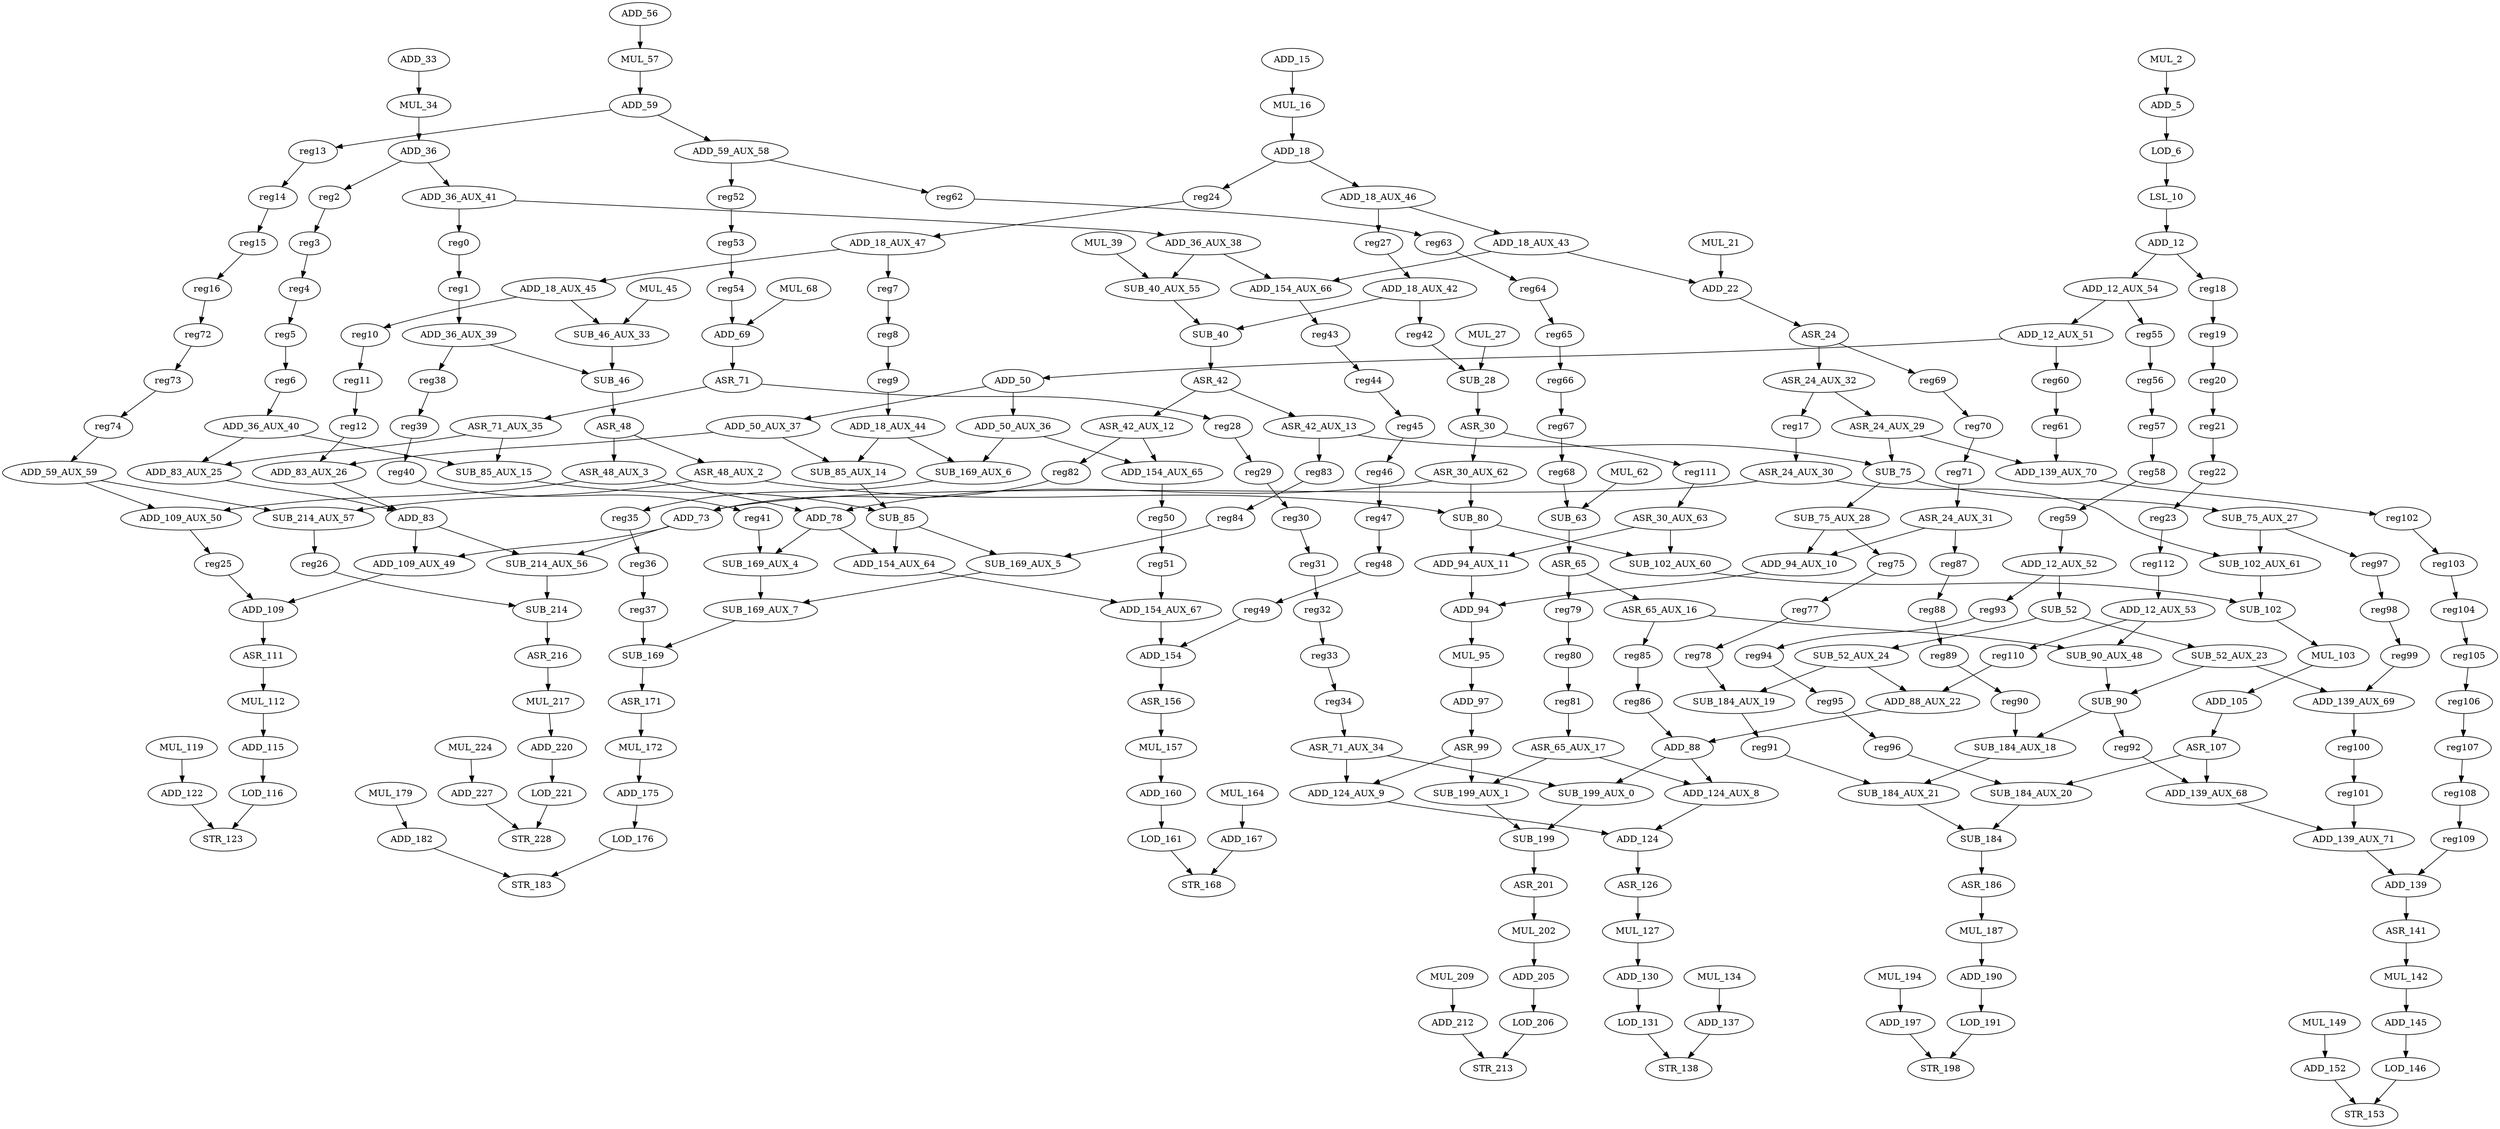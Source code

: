 digraph idctcol {
	ADD_167 [label = ADD_167 ];
	SUB_169_AUX_7 [label = SUB_169_AUX_7 ];
	ADD_36_AUX_40 [label = ADD_36_AUX_40 ];
	SUB_40 [label = SUB_40 ];
	LOD_116 [label = LOD_116 ];
	SUB_85 [label = SUB_85 ];
	MUL_157 [label = MUL_157 ];
	ASR_216 [label = ASR_216 ];
	SUB_52 [label = SUB_52 ];
	ADD_97 [label = ADD_97 ];
	ASR_42 [label = ASR_42 ];
	SUB_75_AUX_28 [label = SUB_75_AUX_28 ];
	SUB_169_AUX_5 [label = SUB_169_AUX_5 ];
	ADD_154_AUX_65 [label = ADD_154_AUX_65 ];
	ADD_139_AUX_71 [label = ADD_139_AUX_71 ];
	SUB_85_AUX_14 [label = SUB_85_AUX_14 ];
	ASR_65_AUX_17 [label = ASR_65_AUX_17 ];
	STR_213 [label = STR_213 ];
	ADD_137 [label = ADD_137 ];
	SUB_184_AUX_20 [label = SUB_184_AUX_20 ];
	ADD_105 [label = ADD_105 ];
	LOD_221 [label = LOD_221 ];
	LOD_191 [label = LOD_191 ];
	MUL_217 [label = MUL_217 ];
	ADD_190 [label = ADD_190 ];
	ADD_78 [label = ADD_78 ];
	ADD_22 [label = ADD_22 ];
	MUL_2 [label = MUL_2 ];
	LOD_206 [label = LOD_206 ];
	ADD_15 [label = ADD_15 ];
	ADD_197 [label = ADD_197 ];
	ASR_48 [label = ASR_48 ];
	ADD_88 [label = ADD_88 ];
	ADD_18_AUX_43 [label = ADD_18_AUX_43 ];
	MUL_187 [label = MUL_187 ];
	SUB_46_AUX_33 [label = SUB_46_AUX_33 ];
	ADD_154_AUX_64 [label = ADD_154_AUX_64 ];
	ASR_48_AUX_2 [label = ASR_48_AUX_2 ];
	SUB_214_AUX_56 [label = SUB_214_AUX_56 ];
	MUL_179 [label = MUL_179 ];
	MUL_119 [label = MUL_119 ];
	ADD_83 [label = ADD_83 ];
	ADD_18_AUX_45 [label = ADD_18_AUX_45 ];
	MUL_21 [label = MUL_21 ];
	ADD_50_AUX_37 [label = ADD_50_AUX_37 ];
	SUB_169 [label = SUB_169 ];
	ADD_12_AUX_52 [label = ADD_12_AUX_52 ];
	SUB_102 [label = SUB_102 ];
	ASR_65_AUX_16 [label = ASR_65_AUX_16 ];
	SUB_90 [label = SUB_90 ];
	ADD_50_AUX_36 [label = ADD_50_AUX_36 ];
	MUL_95 [label = MUL_95 ];
	ADD_73 [label = ADD_73 ];
	ADD_130 [label = ADD_130 ];
	ASR_156 [label = ASR_156 ];
	ADD_94_AUX_11 [label = ADD_94_AUX_11 ];
	MUL_62 [label = MUL_62 ];
	ASR_30_AUX_63 [label = ASR_30_AUX_63 ];
	ASR_99 [label = ASR_99 ];
	ADD_227 [label = ADD_227 ];
	ADD_36_AUX_39 [label = ADD_36_AUX_39 ];
	ADD_36_AUX_38 [label = ADD_36_AUX_38 ];
	SUB_199_AUX_1 [label = SUB_199_AUX_1 ];
	MUL_194 [label = MUL_194 ];
	MUL_172 [label = MUL_172 ];
	MUL_16 [label = MUL_16 ];
	ASR_71 [label = ASR_71 ];
	ADD_175 [label = ADD_175 ];
	SUB_40_AUX_55 [label = SUB_40_AUX_55 ];
	ASR_48_AUX_3 [label = ASR_48_AUX_3 ];
	ADD_220 [label = ADD_220 ];
	ADD_59_AUX_59 [label = ADD_59_AUX_59 ];
	LOD_146 [label = LOD_146 ];
	ADD_94 [label = ADD_94 ];
	ADD_109_AUX_49 [label = ADD_109_AUX_49 ];
	SUB_75 [label = SUB_75 ];
	ADD_59 [label = ADD_59 ];
	SUB_214 [label = SUB_214 ];
	MUL_164 [label = MUL_164 ];
	ADD_36 [label = ADD_36 ];
	ADD_18_AUX_42 [label = ADD_18_AUX_42 ];
	SUB_90_AUX_48 [label = SUB_90_AUX_48 ];
	MUL_149 [label = MUL_149 ];
	ADD_145 [label = ADD_145 ];
	SUB_28 [label = SUB_28 ];
	ADD_122 [label = ADD_122 ];
	ADD_56 [label = ADD_56 ];
	ASR_24 [label = ASR_24 ];
	ADD_160 [label = ADD_160 ];
	ADD_83_AUX_26 [label = ADD_83_AUX_26 ];
	ASR_186 [label = ASR_186 ];
	ASR_111 [label = ASR_111 ];
	SUB_184_AUX_21 [label = SUB_184_AUX_21 ];
	ADD_12_AUX_53 [label = ADD_12_AUX_53 ];
	ADD_154 [label = ADD_154 ];
	ADD_124 [label = ADD_124 ];
	ADD_182 [label = ADD_182 ];
	ASR_24_AUX_30 [label = ASR_24_AUX_30 ];
	ADD_18_AUX_47 [label = ADD_18_AUX_47 ];
	MUL_57 [label = MUL_57 ];
	ADD_12_AUX_51 [label = ADD_12_AUX_51 ];
	MUL_127 [label = MUL_127 ];
	ADD_139_AUX_68 [label = ADD_139_AUX_68 ];
	ADD_124_AUX_9 [label = ADD_124_AUX_9 ];
	SUB_169_AUX_6 [label = SUB_169_AUX_6 ];
	ASR_107 [label = ASR_107 ];
	SUB_46 [label = SUB_46 ];
	ADD_124_AUX_8 [label = ADD_124_AUX_8 ];
	ASR_30 [label = ASR_30 ];
	ASR_171 [label = ASR_171 ];
	SUB_63 [label = SUB_63 ];
	SUB_102_AUX_60 [label = SUB_102_AUX_60 ];
	ADD_152 [label = ADD_152 ];
	SUB_52_AUX_23 [label = SUB_52_AUX_23 ];
	LOD_6 [label = LOD_6 ];
	SUB_85_AUX_15 [label = SUB_85_AUX_15 ];
	ADD_12 [label = ADD_12 ];
	ASR_71_AUX_34 [label = ASR_71_AUX_34 ];
	LSL_10 [label = LSL_10 ];
	SUB_184_AUX_18 [label = SUB_184_AUX_18 ];
	LOD_161 [label = LOD_161 ];
	ADD_109_AUX_50 [label = ADD_109_AUX_50 ];
	ASR_42_AUX_13 [label = ASR_42_AUX_13 ];
	STR_153 [label = STR_153 ];
	LOD_176 [label = LOD_176 ];
	STR_228 [label = STR_228 ];
	ADD_18 [label = ADD_18 ];
	SUB_52_AUX_24 [label = SUB_52_AUX_24 ];
	MUL_68 [label = MUL_68 ];
	ASR_24_AUX_32 [label = ASR_24_AUX_32 ];
	ASR_65 [label = ASR_65 ];
	MUL_134 [label = MUL_134 ];
	ASR_126 [label = ASR_126 ];
	ASR_30_AUX_62 [label = ASR_30_AUX_62 ];
	ADD_115 [label = ADD_115 ];
	STR_198 [label = STR_198 ];
	ADD_154_AUX_67 [label = ADD_154_AUX_67 ];
	MUL_103 [label = MUL_103 ];
	ASR_24_AUX_31 [label = ASR_24_AUX_31 ];
	ADD_205 [label = ADD_205 ];
	MUL_39 [label = MUL_39 ];
	ADD_109 [label = ADD_109 ];
	STR_123 [label = STR_123 ];
	ADD_94_AUX_10 [label = ADD_94_AUX_10 ];
	ADD_139_AUX_69 [label = ADD_139_AUX_69 ];
	ADD_139 [label = ADD_139 ];
	MUL_27 [label = MUL_27 ];
	MUL_34 [label = MUL_34 ];
	STR_138 [label = STR_138 ];
	ADD_139_AUX_70 [label = ADD_139_AUX_70 ];
	SUB_199 [label = SUB_199 ];
	SUB_75_AUX_27 [label = SUB_75_AUX_27 ];
	ADD_5 [label = ADD_5 ];
	MUL_202 [label = MUL_202 ];
	ADD_18_AUX_46 [label = ADD_18_AUX_46 ];
	MUL_209 [label = MUL_209 ];
	ASR_201 [label = ASR_201 ];
	ADD_33 [label = ADD_33 ];
	STR_183 [label = STR_183 ];
	ADD_50 [label = ADD_50 ];
	ADD_59_AUX_58 [label = ADD_59_AUX_58 ];
	ADD_154_AUX_66 [label = ADD_154_AUX_66 ];
	MUL_142 [label = MUL_142 ];
	ADD_83_AUX_25 [label = ADD_83_AUX_25 ];
	ASR_24_AUX_29 [label = ASR_24_AUX_29 ];
	ADD_18_AUX_44 [label = ADD_18_AUX_44 ];
	ADD_36_AUX_41 [label = ADD_36_AUX_41 ];
	MUL_112 [label = MUL_112 ];
	ASR_141 [label = ASR_141 ];
	ADD_212 [label = ADD_212 ];
	SUB_169_AUX_4 [label = SUB_169_AUX_4 ];
	MUL_224 [label = MUL_224 ];
	ADD_12_AUX_54 [label = ADD_12_AUX_54 ];
	STR_168 [label = STR_168 ];
	MUL_45 [label = MUL_45 ];
	SUB_102_AUX_61 [label = SUB_102_AUX_61 ];
	SUB_184 [label = SUB_184 ];
	ADD_88_AUX_22 [label = ADD_88_AUX_22 ];
	ADD_69 [label = ADD_69 ];
	SUB_214_AUX_57 [label = SUB_214_AUX_57 ];
	SUB_80 [label = SUB_80 ];
	SUB_184_AUX_19 [label = SUB_184_AUX_19 ];
	SUB_199_AUX_0 [label = SUB_199_AUX_0 ];
	LOD_131 [label = LOD_131 ];
	ASR_71_AUX_35 [label = ASR_71_AUX_35 ];
	ASR_42_AUX_12 [label = ASR_42_AUX_12 ];
	ADD_18_AUX_47->ADD_18_AUX_45 [ name = 0 ];
	SUB_199_AUX_0->SUB_199 [ name = 1 ];
	ASR_71->ASR_71_AUX_35 [ name = 2 ];
	MUL_202->ADD_205 [ name = 3 ];
	SUB_85_AUX_14->SUB_85 [ name = 4 ];
	ADD_182->STR_183 [ name = 5 ];
	ADD_18->reg24->ADD_18_AUX_47 [ name = 6 ];
	ADD_94->MUL_95 [ name = 7 ];
	ADD_59->reg13->reg14->reg15->reg16->reg72->reg73->reg74->ADD_59_AUX_59 [ name = 8 ];
	ADD_115->LOD_116 [ name = 9 ];
	ADD_83->SUB_214_AUX_56 [ name = 10 ];
	ADD_109->ASR_111 [ name = 11 ];
	ADD_50_AUX_37->ADD_83_AUX_26 [ name = 12 ];
	ASR_48_AUX_3->ADD_109_AUX_50 [ name = 13 ];
	ASR_48_AUX_3->ADD_78 [ name = 14 ];
	ASR_71_AUX_34->ADD_124_AUX_9 [ name = 15 ];
	ADD_15->MUL_16 [ name = 16 ];
	ASR_65->ASR_65_AUX_16 [ name = 17 ];
	SUB_52_AUX_23->SUB_90 [ name = 18 ];
	ADD_154_AUX_65->reg50->reg51->ADD_154_AUX_67 [ name = 19 ];
	ADD_137->STR_138 [ name = 20 ];
	MUL_68->ADD_69 [ name = 21 ];
	MUL_172->ADD_175 [ name = 22 ];
	SUB_75_AUX_28->ADD_94_AUX_10 [ name = 23 ];
	ADD_36->reg2
	reg2->reg3
	reg3->reg4
	reg4->reg5
	reg5->reg6
	reg6->ADD_36_AUX_40 [ name = 24 ];
	MUL_103->ADD_105 [ name = 25 ];
	ADD_83->ADD_109_AUX_49 [ name = 26 ];
	ADD_175->LOD_176 [ name = 27 ];
	ADD_105->ASR_107 [ name = 28 ];
	SUB_169_AUX_6->reg35->reg36->reg37->SUB_169 [ name = 29 ];
	ADD_160->LOD_161 [ name = 30 ];
	ADD_12_AUX_51->ADD_50 [ name = 31 ];
	ADD_94_AUX_10->ADD_94 [ name = 32 ];
	SUB_75_AUX_27->reg97->reg98->reg99->ADD_139_AUX_69 [ name = 33 ];
	ADD_124_AUX_8->ADD_124 [ name = 34 ];
	SUB_40->ASR_42 [ name = 35 ];
	MUL_187->ADD_190 [ name = 36 ];
	ASR_48->ASR_48_AUX_3 [ name = 37 ];
	ADD_73->ADD_109_AUX_49 [ name = 38 ];
	ADD_50_AUX_37->SUB_85_AUX_14 [ name = 39 ];
	LSL_10->ADD_12 [ name = 40 ];
	MUL_142->ADD_145 [ name = 41 ];
	ASR_71_AUX_34->SUB_199_AUX_0 [ name = 42 ];
	ADD_50_AUX_36->SUB_169_AUX_6 [ name = 43 ];
	ADD_78->SUB_169_AUX_4 [ name = 44 ];
	ADD_124_AUX_9->ADD_124 [ name = 45 ];
	ADD_73->SUB_214_AUX_56 [ name = 46 ];
	ADD_12->ADD_12_AUX_54 [ name = 47 ];
	MUL_21->ADD_22 [ name = 48 ];
	ASR_42_AUX_12->ADD_154_AUX_65 [ name = 49 ];
	ADD_56->MUL_57 [ name = 50 ];
	ADD_36_AUX_38->SUB_40_AUX_55 [ name = 51 ];
	ADD_69->ASR_71 [ name = 52 ];
	ADD_88->ADD_124_AUX_8 [ name = 53 ];
	ADD_36_AUX_39->reg38->reg39->reg40->reg41->SUB_169_AUX_4 [ name = 54 ];
	SUB_169->ASR_171 [ name = 55 ];
	ASR_30->ASR_30_AUX_62 [ name = 56 ];
	ADD_18_AUX_43->ADD_154_AUX_66 [ name = 57 ];
	ADD_18_AUX_46->ADD_18_AUX_43 [ name = 58 ];
	ASR_48_AUX_2->SUB_214_AUX_57 [ name = 59 ];
	ADD_18_AUX_43->ADD_22 [ name = 60 ];
	ASR_24->ASR_24_AUX_32 [ name = 61 ];
	ADD_88_AUX_22->ADD_88 [ name = 62 ];
	ADD_33->MUL_34 [ name = 63 ];
	MUL_157->ADD_160 [ name = 64 ];
	ASR_111->MUL_112 [ name = 65 ];
	ADD_109_AUX_49->ADD_109 [ name = 66 ];
	ASR_216->MUL_217 [ name = 67 ];
	ADD_154_AUX_67->ADD_154 [ name = 68 ];
	ADD_59_AUX_58->reg52->reg53->reg54->ADD_69 [ name = 69 ];
	ASR_24->reg69->reg70->reg71->ASR_24_AUX_31 [ name = 70 ];
	ASR_71->reg28->reg29->reg30->reg31->reg32->reg33->reg34->ASR_71_AUX_34 [ name = 71 ];
	ASR_24_AUX_29->SUB_75 [ name = 72 ];
	ADD_139_AUX_68->ADD_139_AUX_71 [ name = 73 ];
	ADD_18_AUX_45->SUB_46_AUX_33 [ name = 74 ];
	SUB_52_AUX_23->ADD_139_AUX_69 [ name = 75 ];
	SUB_40_AUX_55->SUB_40 [ name = 76 ];
	SUB_169_AUX_7->SUB_169 [ name = 77 ];
	ADD_36_AUX_39->SUB_46 [ name = 78 ];
	ADD_36->ADD_36_AUX_41 [ name = 79 ];
	ADD_152->STR_153 [ name = 80 ];
	ADD_5->LOD_6 [ name = 81 ];
	ASR_30->reg111->ASR_30_AUX_63 [ name = 82 ];
	ASR_65_AUX_17->ADD_124_AUX_8 [ name = 83 ];
	ADD_59->ADD_59_AUX_58 [ name = 84 ];
	ADD_130->LOD_131 [ name = 85 ];
	ADD_59_AUX_59->ADD_109_AUX_50 [ name = 86 ];
	ASR_65_AUX_16->SUB_90_AUX_48 [ name = 87 ];
	ADD_50->ADD_50_AUX_37 [ name = 88 ];
	ADD_154_AUX_64->ADD_154_AUX_67 [ name = 89 ];
	SUB_75_AUX_27->SUB_102_AUX_61 [ name = 90 ];
	ASR_24_AUX_32->reg17->ASR_24_AUX_30 [ name = 91 ];
	ASR_24_AUX_30->SUB_102_AUX_61 [ name = 92 ];
	LOD_161->STR_168 [ name = 93 ];
	SUB_184_AUX_21->SUB_184 [ name = 94 ];
	ADD_78->ADD_154_AUX_64 [ name = 95 ];
	ADD_22->ASR_24 [ name = 96 ];
	ADD_122->STR_123 [ name = 97 ];
	MUL_119->ADD_122 [ name = 98 ];
	MUL_217->ADD_220 [ name = 99 ];
	ASR_42->ASR_42_AUX_13 [ name = 100 ];
	SUB_214->ASR_216 [ name = 101 ];
	MUL_57->ADD_59 [ name = 102 ];
	MUL_45->SUB_46_AUX_33 [ name = 103 ];
	ASR_24_AUX_29->ADD_139_AUX_70 [ name = 104 ];
	ASR_99->ADD_124_AUX_9 [ name = 105 ];
	SUB_80->SUB_102_AUX_60 [ name = 106 ];
	ADD_50_AUX_36->ADD_154_AUX_65 [ name = 107 ];
	LOD_116->STR_123 [ name = 108 ];
	ASR_126->MUL_127 [ name = 109 ];
	ASR_42_AUX_12->reg82->ADD_73 [ name = 110 ];
	ADD_12_AUX_54->reg55->reg56->reg57->reg58->reg59->ADD_12_AUX_52 [ name = 111 ];
	SUB_28->ASR_30 [ name = 112 ];
	SUB_52_AUX_24->ADD_88_AUX_22 [ name = 113 ];
	ASR_107->ADD_139_AUX_68 [ name = 114 ];
	ADD_83_AUX_25->ADD_83 [ name = 115 ];
	ADD_12_AUX_52->SUB_52 [ name = 116 ];
	SUB_102_AUX_60->SUB_102 [ name = 117 ];
	MUL_149->ADD_152 [ name = 118 ];
	SUB_52->SUB_52_AUX_24 [ name = 119 ];
	ADD_36_AUX_41->ADD_36_AUX_38 [ name = 120 ];
	SUB_184_AUX_19->reg91->SUB_184_AUX_21 [ name = 121 ];
	ADD_18_AUX_42->reg42->SUB_28 [ name = 122 ];
	ADD_18_AUX_42->SUB_40 [ name = 123 ];
	MUL_179->ADD_182 [ name = 124 ];
	ASR_186->MUL_187 [ name = 125 ];
	ASR_24_AUX_31->reg87->reg88->reg89->reg90->SUB_184_AUX_18 [ name = 126 ];
	MUL_62->SUB_63 [ name = 127 ];
	ADD_94_AUX_11->ADD_94 [ name = 128 ];
	ADD_36_AUX_40->SUB_85_AUX_15 [ name = 129 ];
	ASR_71_AUX_35->ADD_83_AUX_25 [ name = 130 ];
	ADD_18_AUX_47->reg7->reg8->reg9->ADD_18_AUX_44 [ name = 131 ];
	SUB_90_AUX_48->SUB_90 [ name = 132 ];
	SUB_184_AUX_18->SUB_184_AUX_21 [ name = 133 ];
	ASR_48->ASR_48_AUX_2 [ name = 134 ];
	ADD_12_AUX_53->SUB_90_AUX_48 [ name = 135 ];
	SUB_102_AUX_61->SUB_102 [ name = 136 ];
	LOD_131->STR_138 [ name = 137 ];
	ASR_99->SUB_199_AUX_1 [ name = 138 ];
	MUL_224->ADD_227 [ name = 139 ];
	ADD_12_AUX_53->reg110->ADD_88_AUX_22 [ name = 140 ];
	MUL_95->ADD_97 [ name = 141 ];
	ADD_83_AUX_26->ADD_83 [ name = 142 ];
	SUB_63->ASR_65 [ name = 143 ];
	ASR_24_AUX_32->ASR_24_AUX_29 [ name = 144 ];
	SUB_75_AUX_28->reg75->reg77->reg78->SUB_184_AUX_19 [ name = 145 ];
	ADD_18_AUX_46->reg27->ADD_18_AUX_42 [ name = 146 ];
	ADD_124->ASR_126 [ name = 147 ];
	ASR_107->SUB_184_AUX_20 [ name = 148 ];
	ADD_12->reg18->reg19->reg20->reg21->reg22->reg23->reg112->ADD_12_AUX_53 [ name = 149 ];
	SUB_184->ASR_186 [ name = 150 ];
	SUB_75->SUB_75_AUX_28 [ name = 151 ];
	MUL_194->ADD_197 [ name = 152 ];
	SUB_46->ASR_48 [ name = 153 ];
	ASR_141->MUL_142 [ name = 154 ];
	SUB_169_AUX_4->SUB_169_AUX_7 [ name = 155 ];
	ADD_50->ADD_50_AUX_36 [ name = 156 ];
	ASR_201->MUL_202 [ name = 157 ];
	SUB_75->SUB_75_AUX_27 [ name = 158 ];
	ASR_42->ASR_42_AUX_12 [ name = 159 ];
	LOD_146->STR_153 [ name = 160 ];
	ADD_36_AUX_40->ADD_83_AUX_25 [ name = 161 ];
	MUL_34->ADD_36 [ name = 162 ];
	MUL_127->ADD_130 [ name = 163 ];
	SUB_169_AUX_5->SUB_169_AUX_7 [ name = 164 ];
	MUL_209->ADD_212 [ name = 165 ];
	ADD_12_AUX_54->ADD_12_AUX_51 [ name = 166 ];
	ADD_190->LOD_191 [ name = 167 ];
	SUB_199_AUX_1->SUB_199 [ name = 168 ];
	ADD_139_AUX_69->reg100->reg101->ADD_139_AUX_71 [ name = 169 ];
	ADD_139->ASR_141 [ name = 170 ];
	ADD_12_AUX_51->reg60->reg61->ADD_139_AUX_70 [ name = 171 ];
	ADD_212->STR_213 [ name = 172 ];
	LOD_221->STR_228 [ name = 173 ];
	SUB_90->SUB_184_AUX_18 [ name = 174 ];
	MUL_164->ADD_167 [ name = 175 ];
	ADD_12_AUX_52->reg93->reg94->reg95->reg96->SUB_184_AUX_20 [ name = 176 ];
	ASR_24_AUX_31->ADD_94_AUX_10 [ name = 177 ];
	ADD_18_AUX_45->reg10->reg11->reg12->ADD_83_AUX_26 [ name = 178 ];
	ASR_42_AUX_13->SUB_75 [ name = 179 ];
	ADD_139_AUX_71->ADD_139 [ name = 180 ];
	LOD_176->STR_183 [ name = 181 ];
	ADD_167->STR_168 [ name = 182 ];
	SUB_214_AUX_57->reg26->SUB_214 [ name = 183 ];
	ADD_145->LOD_146 [ name = 184 ];
	MUL_134->ADD_137 [ name = 185 ];
	ADD_197->STR_198 [ name = 186 ];
	MUL_2->ADD_5 [ name = 187 ];
	SUB_214_AUX_56->SUB_214 [ name = 188 ];
	ADD_227->STR_228 [ name = 189 ];
	MUL_16->ADD_18 [ name = 190 ];
	ADD_36_AUX_38->ADD_154_AUX_66 [ name = 191 ];
	ADD_59_AUX_59->SUB_214_AUX_57 [ name = 192 ];
	ADD_18->ADD_18_AUX_46 [ name = 193 ];
	ADD_154->ASR_156 [ name = 194 ];
	ADD_220->LOD_221 [ name = 195 ];
	ADD_205->LOD_206 [ name = 196 ];
	ASR_65_AUX_16->reg85->reg86->ADD_88 [ name = 197 ];
	SUB_184_AUX_20->SUB_184 [ name = 198 ];
	MUL_112->ADD_115 [ name = 199 ];
	ASR_42_AUX_13->reg83->reg84->SUB_169_AUX_5 [ name = 200 ];
	SUB_90->reg92->ADD_139_AUX_68 [ name = 201 ];
	ASR_156->MUL_157 [ name = 202 ];
	ADD_154_AUX_66->reg43->reg44->reg45->reg46->reg47->reg48->reg49->ADD_154 [ name = 203 ];
	ASR_65_AUX_17->SUB_199_AUX_1 [ name = 204 ];
	ASR_24_AUX_30->ADD_73 [ name = 205 ];
	SUB_52->SUB_52_AUX_23 [ name = 206 ];
	ASR_171->MUL_172 [ name = 207 ];
	MUL_39->SUB_40_AUX_55 [ name = 208 ];
	ADD_18_AUX_44->SUB_85_AUX_14 [ name = 209 ];
	ADD_139_AUX_70->reg102->reg103->reg104->reg105->reg106->reg107->reg108->reg109->ADD_139 [ name = 210 ];
	SUB_52_AUX_24->SUB_184_AUX_19 [ name = 211 ];
	SUB_46_AUX_33->SUB_46 [ name = 212 ];
	ADD_36_AUX_41->reg0->reg1->ADD_36_AUX_39 [ name = 213 ];
	SUB_80->ADD_94_AUX_11 [ name = 214 ];
	ASR_30_AUX_62->ADD_78 [ name = 215 ];
	ADD_59_AUX_58->reg62->reg63->reg64->reg65->reg66->reg67->reg68->SUB_63 [ name = 216 ];
	LOD_191->STR_198 [ name = 217 ];
	SUB_85->ADD_154_AUX_64 [ name = 218 ];
	MUL_27->SUB_28 [ name = 219 ];
	ADD_97->ASR_99 [ name = 220 ];
	SUB_85_AUX_15->SUB_85 [ name = 221 ];
	ASR_48_AUX_2->SUB_80 [ name = 222 ];
	ASR_30_AUX_63->SUB_102_AUX_60 [ name = 223 ];
	ASR_71_AUX_35->SUB_85_AUX_15 [ name = 224 ];
	ASR_30_AUX_63->ADD_94_AUX_11 [ name = 225 ];
	SUB_199->ASR_201 [ name = 226 ];
	LOD_6->LSL_10 [ name = 227 ];
	SUB_85->SUB_169_AUX_5 [ name = 228 ];
	SUB_102->MUL_103 [ name = 229 ];
	LOD_206->STR_213 [ name = 230 ];
	ASR_65->reg79->reg80->reg81->ASR_65_AUX_17 [ name = 231 ];
	ADD_109_AUX_50->reg25->ADD_109 [ name = 232 ];
	ADD_88->SUB_199_AUX_0 [ name = 233 ];
	ASR_30_AUX_62->SUB_80 [ name = 234 ];
	ADD_18_AUX_44->SUB_169_AUX_6 [ name = 235 ];
}
